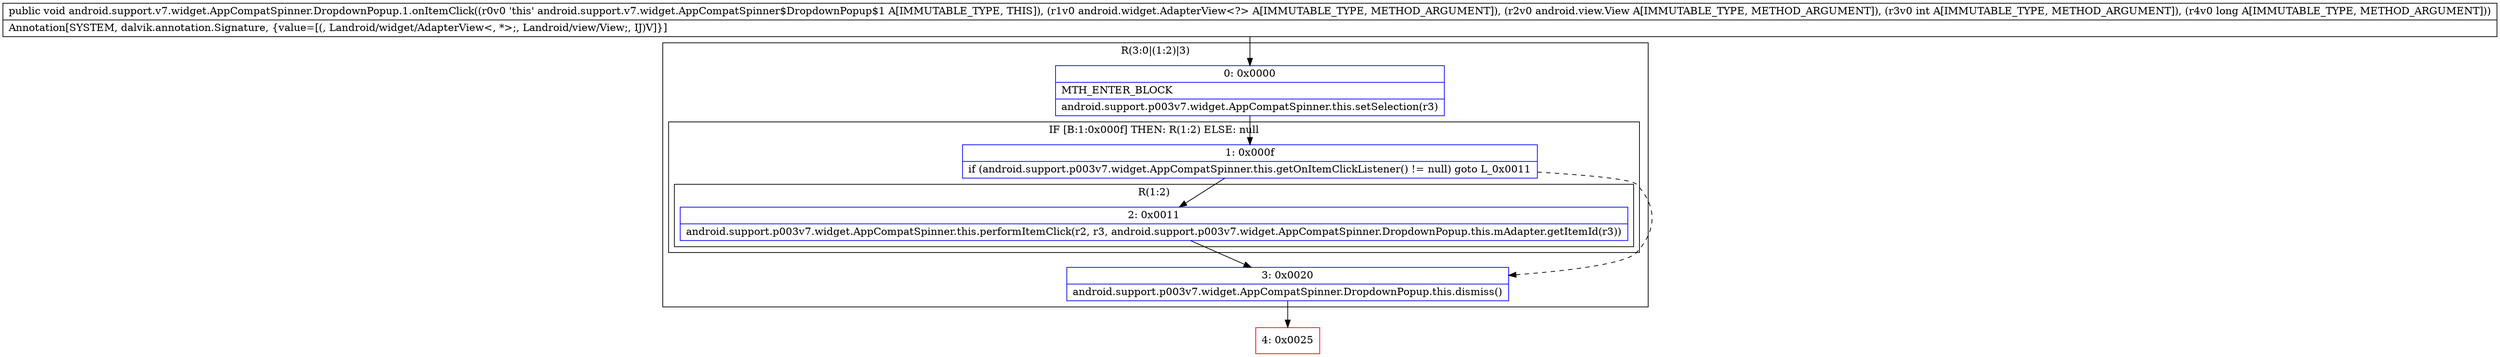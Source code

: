 digraph "CFG forandroid.support.v7.widget.AppCompatSpinner.DropdownPopup.1.onItemClick(Landroid\/widget\/AdapterView;Landroid\/view\/View;IJ)V" {
subgraph cluster_Region_2127469135 {
label = "R(3:0|(1:2)|3)";
node [shape=record,color=blue];
Node_0 [shape=record,label="{0\:\ 0x0000|MTH_ENTER_BLOCK\l|android.support.p003v7.widget.AppCompatSpinner.this.setSelection(r3)\l}"];
subgraph cluster_IfRegion_20749727 {
label = "IF [B:1:0x000f] THEN: R(1:2) ELSE: null";
node [shape=record,color=blue];
Node_1 [shape=record,label="{1\:\ 0x000f|if (android.support.p003v7.widget.AppCompatSpinner.this.getOnItemClickListener() != null) goto L_0x0011\l}"];
subgraph cluster_Region_2039345432 {
label = "R(1:2)";
node [shape=record,color=blue];
Node_2 [shape=record,label="{2\:\ 0x0011|android.support.p003v7.widget.AppCompatSpinner.this.performItemClick(r2, r3, android.support.p003v7.widget.AppCompatSpinner.DropdownPopup.this.mAdapter.getItemId(r3))\l}"];
}
}
Node_3 [shape=record,label="{3\:\ 0x0020|android.support.p003v7.widget.AppCompatSpinner.DropdownPopup.this.dismiss()\l}"];
}
Node_4 [shape=record,color=red,label="{4\:\ 0x0025}"];
MethodNode[shape=record,label="{public void android.support.v7.widget.AppCompatSpinner.DropdownPopup.1.onItemClick((r0v0 'this' android.support.v7.widget.AppCompatSpinner$DropdownPopup$1 A[IMMUTABLE_TYPE, THIS]), (r1v0 android.widget.AdapterView\<?\> A[IMMUTABLE_TYPE, METHOD_ARGUMENT]), (r2v0 android.view.View A[IMMUTABLE_TYPE, METHOD_ARGUMENT]), (r3v0 int A[IMMUTABLE_TYPE, METHOD_ARGUMENT]), (r4v0 long A[IMMUTABLE_TYPE, METHOD_ARGUMENT]))  | Annotation[SYSTEM, dalvik.annotation.Signature, \{value=[(, Landroid\/widget\/AdapterView\<, *\>;, Landroid\/view\/View;, IJ)V]\}]\l}"];
MethodNode -> Node_0;
Node_0 -> Node_1;
Node_1 -> Node_2;
Node_1 -> Node_3[style=dashed];
Node_2 -> Node_3;
Node_3 -> Node_4;
}

